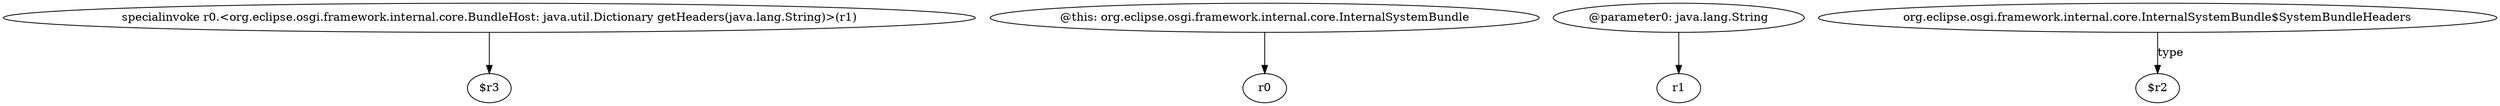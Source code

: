 digraph g {
0[label="specialinvoke r0.<org.eclipse.osgi.framework.internal.core.BundleHost: java.util.Dictionary getHeaders(java.lang.String)>(r1)"]
1[label="$r3"]
0->1[label=""]
2[label="@this: org.eclipse.osgi.framework.internal.core.InternalSystemBundle"]
3[label="r0"]
2->3[label=""]
4[label="@parameter0: java.lang.String"]
5[label="r1"]
4->5[label=""]
6[label="org.eclipse.osgi.framework.internal.core.InternalSystemBundle$SystemBundleHeaders"]
7[label="$r2"]
6->7[label="type"]
}
